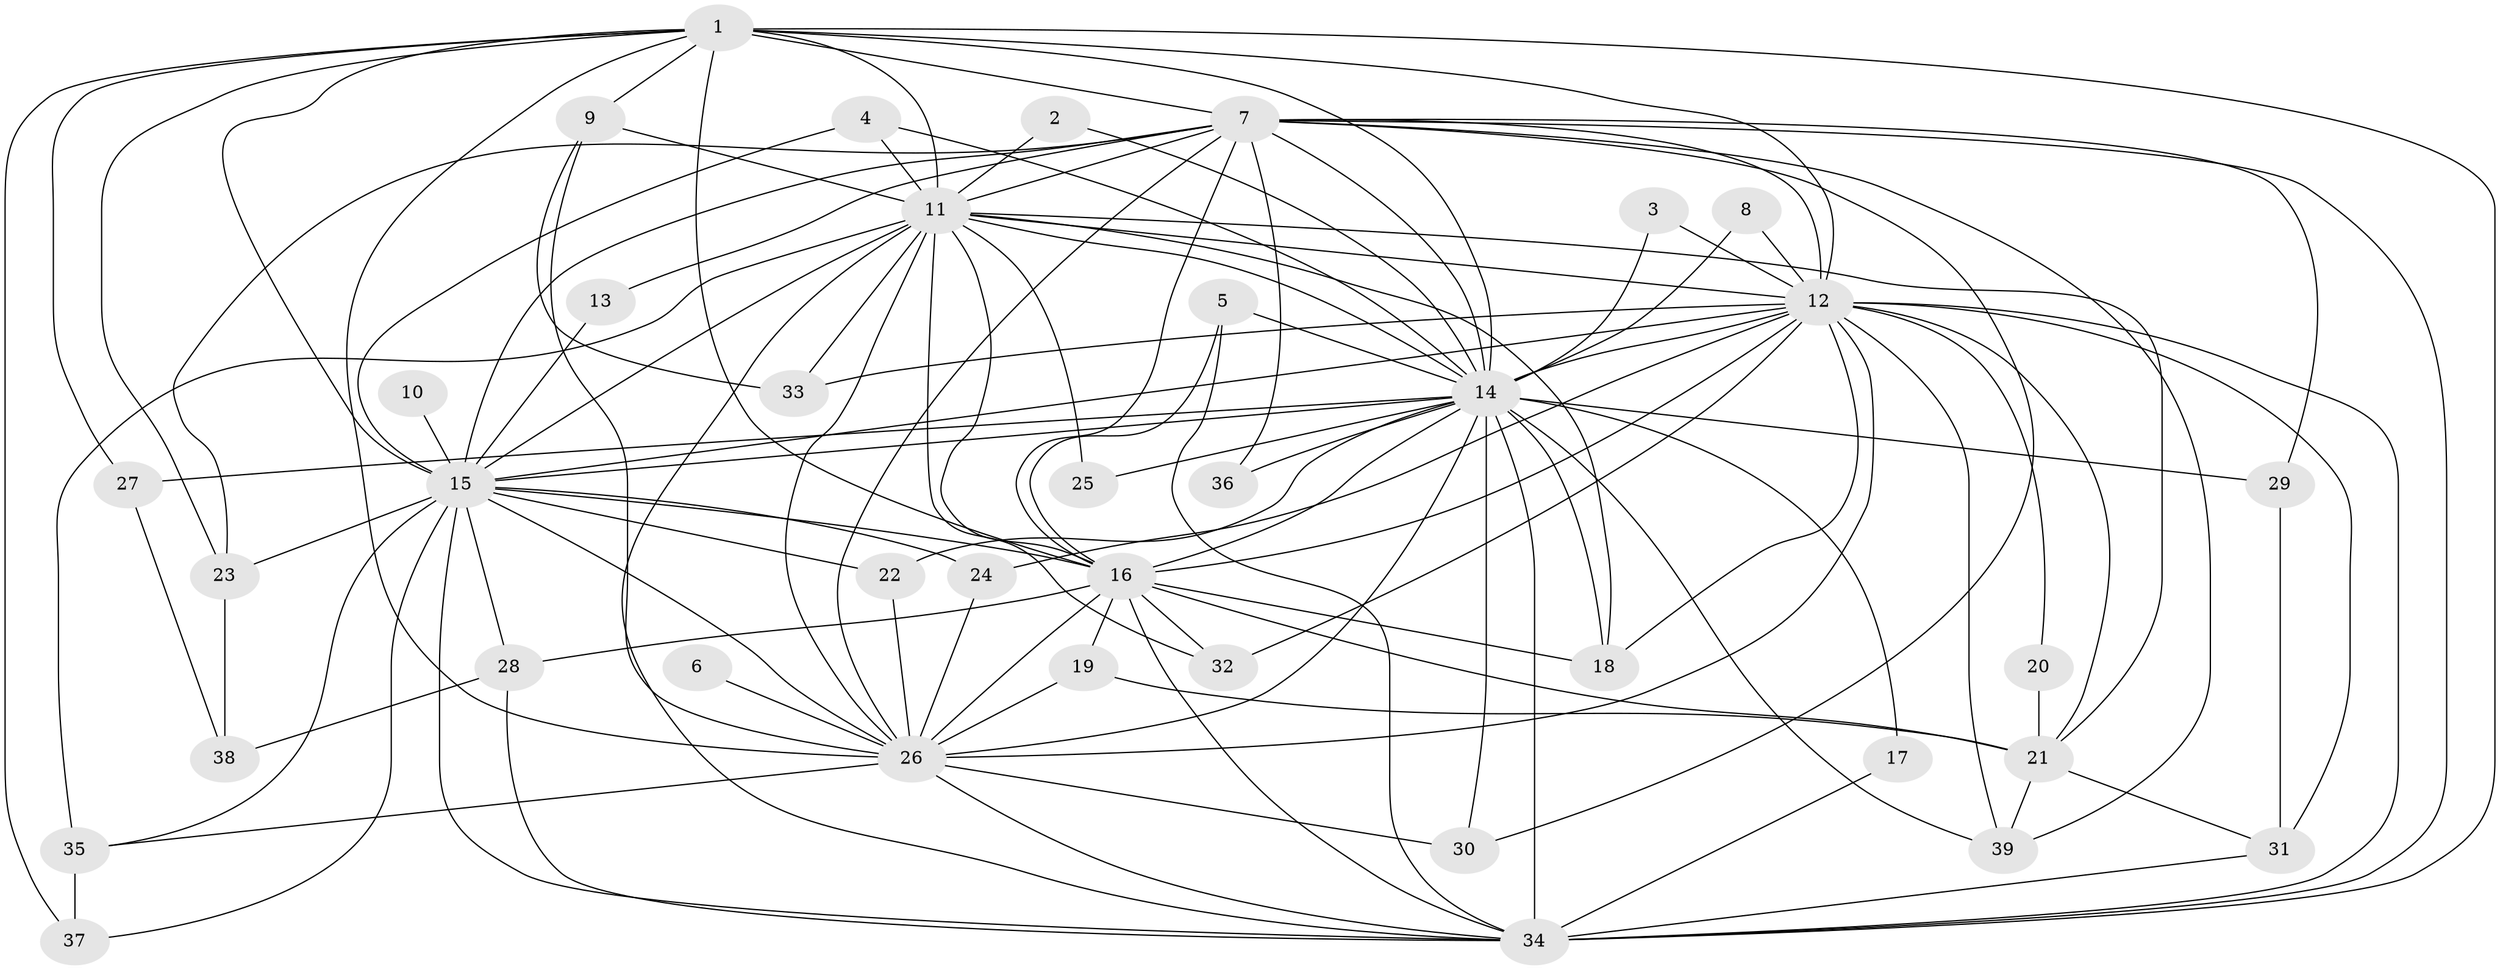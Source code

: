 // original degree distribution, {12: 0.01282051282051282, 18: 0.01282051282051282, 21: 0.02564102564102564, 30: 0.01282051282051282, 13: 0.01282051282051282, 15: 0.01282051282051282, 16: 0.01282051282051282, 22: 0.01282051282051282, 19: 0.01282051282051282, 2: 0.5256410256410257, 8: 0.01282051282051282, 3: 0.2692307692307692, 4: 0.038461538461538464, 5: 0.02564102564102564}
// Generated by graph-tools (version 1.1) at 2025/01/03/09/25 03:01:33]
// undirected, 39 vertices, 115 edges
graph export_dot {
graph [start="1"]
  node [color=gray90,style=filled];
  1;
  2;
  3;
  4;
  5;
  6;
  7;
  8;
  9;
  10;
  11;
  12;
  13;
  14;
  15;
  16;
  17;
  18;
  19;
  20;
  21;
  22;
  23;
  24;
  25;
  26;
  27;
  28;
  29;
  30;
  31;
  32;
  33;
  34;
  35;
  36;
  37;
  38;
  39;
  1 -- 7 [weight=2.0];
  1 -- 9 [weight=1.0];
  1 -- 11 [weight=2.0];
  1 -- 12 [weight=2.0];
  1 -- 14 [weight=3.0];
  1 -- 15 [weight=4.0];
  1 -- 16 [weight=4.0];
  1 -- 23 [weight=1.0];
  1 -- 26 [weight=2.0];
  1 -- 27 [weight=1.0];
  1 -- 34 [weight=2.0];
  1 -- 37 [weight=1.0];
  2 -- 11 [weight=1.0];
  2 -- 14 [weight=1.0];
  3 -- 12 [weight=1.0];
  3 -- 14 [weight=1.0];
  4 -- 11 [weight=1.0];
  4 -- 14 [weight=1.0];
  4 -- 15 [weight=1.0];
  5 -- 14 [weight=1.0];
  5 -- 16 [weight=1.0];
  5 -- 34 [weight=1.0];
  6 -- 26 [weight=1.0];
  7 -- 11 [weight=1.0];
  7 -- 12 [weight=1.0];
  7 -- 13 [weight=1.0];
  7 -- 14 [weight=2.0];
  7 -- 15 [weight=1.0];
  7 -- 16 [weight=1.0];
  7 -- 23 [weight=1.0];
  7 -- 26 [weight=1.0];
  7 -- 29 [weight=1.0];
  7 -- 30 [weight=1.0];
  7 -- 34 [weight=1.0];
  7 -- 36 [weight=1.0];
  7 -- 39 [weight=1.0];
  8 -- 12 [weight=1.0];
  8 -- 14 [weight=1.0];
  9 -- 11 [weight=1.0];
  9 -- 26 [weight=1.0];
  9 -- 33 [weight=1.0];
  10 -- 15 [weight=1.0];
  11 -- 12 [weight=1.0];
  11 -- 14 [weight=1.0];
  11 -- 15 [weight=1.0];
  11 -- 16 [weight=2.0];
  11 -- 18 [weight=1.0];
  11 -- 21 [weight=1.0];
  11 -- 25 [weight=1.0];
  11 -- 26 [weight=1.0];
  11 -- 32 [weight=1.0];
  11 -- 33 [weight=1.0];
  11 -- 34 [weight=1.0];
  11 -- 35 [weight=3.0];
  12 -- 14 [weight=2.0];
  12 -- 15 [weight=1.0];
  12 -- 16 [weight=2.0];
  12 -- 18 [weight=1.0];
  12 -- 20 [weight=1.0];
  12 -- 21 [weight=1.0];
  12 -- 24 [weight=1.0];
  12 -- 26 [weight=1.0];
  12 -- 31 [weight=2.0];
  12 -- 32 [weight=1.0];
  12 -- 33 [weight=1.0];
  12 -- 34 [weight=1.0];
  12 -- 39 [weight=1.0];
  13 -- 15 [weight=1.0];
  14 -- 15 [weight=1.0];
  14 -- 16 [weight=1.0];
  14 -- 17 [weight=1.0];
  14 -- 18 [weight=2.0];
  14 -- 22 [weight=1.0];
  14 -- 25 [weight=1.0];
  14 -- 26 [weight=2.0];
  14 -- 27 [weight=1.0];
  14 -- 29 [weight=1.0];
  14 -- 30 [weight=1.0];
  14 -- 34 [weight=1.0];
  14 -- 36 [weight=1.0];
  14 -- 39 [weight=1.0];
  15 -- 16 [weight=1.0];
  15 -- 22 [weight=1.0];
  15 -- 23 [weight=1.0];
  15 -- 24 [weight=1.0];
  15 -- 26 [weight=1.0];
  15 -- 28 [weight=1.0];
  15 -- 34 [weight=1.0];
  15 -- 35 [weight=1.0];
  15 -- 37 [weight=1.0];
  16 -- 18 [weight=1.0];
  16 -- 19 [weight=1.0];
  16 -- 21 [weight=1.0];
  16 -- 26 [weight=1.0];
  16 -- 28 [weight=1.0];
  16 -- 32 [weight=1.0];
  16 -- 34 [weight=1.0];
  17 -- 34 [weight=1.0];
  19 -- 21 [weight=1.0];
  19 -- 26 [weight=1.0];
  20 -- 21 [weight=2.0];
  21 -- 31 [weight=1.0];
  21 -- 39 [weight=1.0];
  22 -- 26 [weight=1.0];
  23 -- 38 [weight=1.0];
  24 -- 26 [weight=1.0];
  26 -- 30 [weight=1.0];
  26 -- 34 [weight=1.0];
  26 -- 35 [weight=1.0];
  27 -- 38 [weight=1.0];
  28 -- 34 [weight=1.0];
  28 -- 38 [weight=1.0];
  29 -- 31 [weight=1.0];
  31 -- 34 [weight=1.0];
  35 -- 37 [weight=1.0];
}
